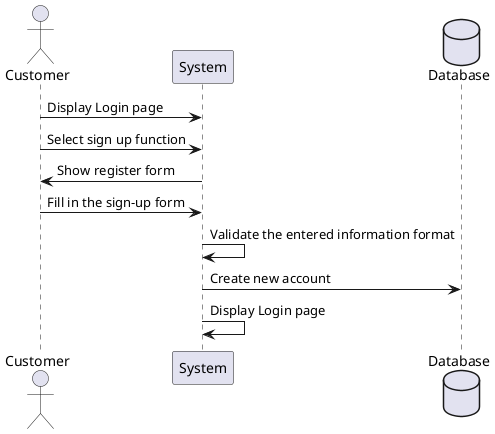 Sign up:
    @startuml
    actor Customer
    participant "Customer"
    participant "System"
    database "Database"

    Customer -> System: Display Login page
    Customer -> System: Select sign up function
    System -> Customer: Show register form
    Customer -> System: Fill in the sign-up form
    System -> System: Validate the entered information format
    System -> Database: Create new account
    System -> System: Display Login page
    @enduml
Login:
    actor Admin_Customer
    participant "Admin_Customer"
    participant "System"
    database "Database"

    Admin_Customer->System: Display Login page
    loop
        Admin_Customer->System: Show log in form
        Admin_Customer->System: Submit
        alt Valid?
            System->Database: Check if credentials are valid
            Database-->System: Valid?
            alt No
                System->Admin_Customer: Display an error message
            else Yes
                System->Admin_Customer: Redirect to Home screen
            end
        end
    end
    Admin_Customer->System: Display Home screen

View product details:
    @startuml
    actor Admin_Customer
    participant "System"
    participant "Admin_Customer"
    database "Database"

    Admin_Customer -> System: Choose a product
    activate System
    System -> Database: Query data from database
    activate Database
    Database --> System: Returns product details
    deactivate Database
    System --> Admin_Customer: Displays product details
    deactivate System
    @enduml

Add product:
    @startuml
    actor Admin
    participant "System"
    participant "Admin"
    database "Database"
    Admin -> System: Click Add button
    System --> Admin: Display Product information form
    Admin->System: Enter Product information and submit
    loop Check if the information is INVALID
        alt INVALID
            System -> Admin: Display an error message and require re-entry
        else VALID
            System->Database: Save new product's information
        end
    end
    System --> Admin: Display Product list
@enduml

Update product:
    @startuml
    actor Admin as admin
    participant System
    database "Database" as DB

    admin -> System: Choose a Product
    System -> System: Display Edit product detail form
    admin -> System: Enter new product detail and submit
    alt Information is INVALID
        System -> System: Display an error message and require admin to re-enter the information
    else Information is VALID
        System -> DB: Update product details
    end
    System -> System: Display Product list
    @enduml


Delete product:
    @startuml
    actor Admin
    participant "System"
    database "Database"
    Admin -> System: Choose a product
    Admin -> System: Press button Delete
    System -> Database: Delete product from the database
    System -> System: Display Product list
    @enduml

Search product:
    @startuml
    actor Admin_Customer
    participant System
    database "Database" as DB

    Admin_Customer-> System: Select Search field and enter keywords
    System -> DB: Query data related to keyword
    alt Data Found
        DB -> System: Return product list
        loop Display products
            System -> Admin_Customer: Display Product list
        end
    else No Data Found
        DB -> System: Return empty result notification
        System -> Admin_Customer: Display empty result notification
    end
    @enduml


View category details:
    @startuml
    actor Admin_Customer
    participant System
    database "Database" as DB

    Admin_Customer -> System: Choose a category
    System -> DB: Query data from database
    DB --> System: Return category details
    System --> Admin_Customer: Displays category details
    @enduml


Add category:
    @startuml
    actor Admin as admin
    participant System as sys
    database Database

    admin -> sys: Click Add Category
    sys -> admin: Display Category Information Form
    admin -> sys: Enter Category Information and Submit
    alt Information is VALID
        sys -> Database: Save New Category
        Database -> sys: Confirmation
        sys -> admin: Display Category List
    else Information is INVALID
        sys -> admin: Display Error Message
        admin -> sys: Re-enter Information
    end
    @enduml


Update category:
    @startuml
    actor Admin
    participant System
    database Database

    Admin -> System: Choose a category
    Admin -> System: Press button Edit
    System -> Admin: Display Edit category detail form
    Admin -> System: Enter new category detail and submit

    alt Check if information is valid
        System -> Database: Update category details
        System -> Admin: Display Category list
    else Information is invalid
        System -> Admin: Display an error message
        loop while (Check if the information is valid or not) is (INVALID)
            Admin -> System: Re-enter the information
        end
    end

    Admin -> System: Display Category list
    @enduml


Delete category:
    @startuml
    actor Admin
    participant System
    database Database

    Admin -> System: Choose a category to delete
    System -> Admin: Display Category list
    Admin -> System: Press button Delete
    System -> Database: Delete the category from the database
    Database --> System: Confirmation of deletion
    System -> Admin: Display updated Category list
    @enduml


Add product to cart:
    @startuml
    actor Customer
    participant System
    database Database
    participant "Customer"

    Customer-> System: Choose a product
    System -> Database: Retrieve Product details
    System -> Customer: Display Product details
    Customer-> System: Choose product color, amount and size
    loop
        Customer-> System: Add to cart
        System -> Database: Check if the information is VALID
        alt INVALID
            System -> Customer: Display an error message
        else VALID
            Customer-> System: Add product to cart
            Customer-> System: Update cart
            System -> Customer: Display Product details
        end
    end
    @enduml

Update cart:
    @startuml
    actor Customer
    participant System
    database Database

    Customer -> System: Display Cart page
    alt Cart is empty
        Customer -> System: Choose product
    else Cart is not empty
        System -> Customer: Display message "Cart is empty"
        System -> System: Display Cart page
    end
    Customer -> System: Choose product
    alt Add or Subtract
        Customer -> System: Choose "+" to add more and "-" to subtract
    else Delete
        Customer -> System: Swift left
        Customer -> System: Choose Delete button
    end
    System -> Database: Update cart
    System -> System: Display Cart page
    @enduml


Check out:
    @startuml
    actor Customer
    participant "System"
    database "Database"

    Customer -> System: Display Cart page
    alt Cart is empty
        Customer -> System: Choose Submit button
    else Cart is not empty
        System --> Customer: Display message "Cart is empty"
        System --> Customer: Display Home screen
    end if
    Customer -> System: Display Check out page
    loop
        Customer -> System: Enter address
        Customer -> System: Choose payment method
        Customer -> System: Check out
        alt Valid data?
        Database --> System: Confirm order
        System --> Customer: Display successful notification
        System --> Customer: Display Order successful page
        else Invalid data
        System --> Customer: Display an error message and require customer to re-enter the information
        end
    end
    @enduml


Activate warranty:
    actor Admin
    participant System
    database Database

    Admin->System: Display customer profile
    System->Admin: Customer profile displayed
    Admin->System: Display purchased product list
    System->Admin: Purchased product list displayed
    Admin->Admin: Finds product name
    Admin->Admin: Choose product
    Admin->Admin: Choose activate warranty
    Admin->System: Choose activate warranty
    System->Database: Save activated date
    System->Admin: Warranty activated


Check warranty:
    @startuml
    actor Admin
    participant System
    database Database
    Admin -> System: Displaying customer profile
    Admin -> System: Displaying purchased product list
    Admin -> Admin: Find product name
    Admin -> Admin: Choose to show warranty of the product
    Admin -> Database: Query data
    Database -> System: Returns warranty details
    System -> Admin: Shows warranty date, history, and status
    @enduml


View customer:
    @startuml
    actor Admin
    participant System
    database Database

    Admin -> System: Display Customer list
    Admin -> System: Choose a customer
    System -> Database: Query data from database
    Database -> System: Return customer information
    System -> Admin: Displays customer information
    @enduml


Delete customer:
    @startuml
    actor Admin
    participant System
    database Database
    Admin -> System: Choose customer to delete
    System -> Database: Retrieve customer information
    Database --> System: Customer information
    System -> Admin: Display customer information
    Admin -> System: Confirm deletion
    System -> Database: Delete customer record
    Database --> System: Deletion confirmation
    System -> Admin: Update customer list
    @enduml


Warn customer:
    @startuml
    actor Admin
    participant System
    database Database

    Admin->System: Display Customer list
    Admin->System: Choose a customer
    Admin->System: Press button Warning
    System->System: Warning customer message box
    System-->Admin: Display warning form
    Admin->System: Fill in warning form
    System->Database: Send the customer warning message
    Database-->System: Confirmation of message sent
    System-->Admin: Display updated Customer list
    @enduml


View order details:
    @startuml
    actor Admin_Customer
    participant System
    database Database

    Admin_Customer-> System: Display Order list page
    System -> Admin_Customer: Order list page
    Admin_Customer-> System: Choose order
    System -> Database: Query data from database
    Database --> System: Order details
    System --> Admin_Customer: Display order details
    @enduml


View order history:
    @startuml
    actor Admin_Customer
    participant System
    database Database

    Admin_Customer -> System: Display Dashboard/Menu page
    System -> Admin_Customer: Displays Dashboard/Menu page
    Admin_Customer-> System: Choose Order/My orders
    System -> Database: Query data from database
    Database --> System: Retrieves order history data
    System --> Admin_Customer: Displays order history
    Admin_Customer -> System: Select specific order to view details
    System -> Database: Query data from database for selected order
    Database --> System: Retrieves selected order details
    System --> Admin_Customer: Displays selected order details
    @enduml


Update order status:
    @startuml
    actor Admin
    participant System
    database Database

    Admin -> System: Displays orders list
    Admin -> System: Choose an order
    System-> Database: Query data from database
    Database -> System: Returns order details
    Admin -> System: Change the status
    Admin -> System: Save
    System-> Database: Save change
    @enduml


Edit customer profile:
    @startuml
    actor Customer
    participant System
    database Database

    Customer -> System: Display Customer information page
    Customer -> System: Choose button Edit
    System -> System: Display Edit customer information page
    Customer -> System: Enter change category detail
    Customer -> System: Submit
    System -> System: Check if the information is valid or not
    alt Information is Invalid
        System -> System: Display an error message\nand require customer to re-enter the information
    else Information is Valid
        System -> Database: Update customer information
        Database --> System: Updated
    end
    System -> System: Display Customer information page
    @enduml
